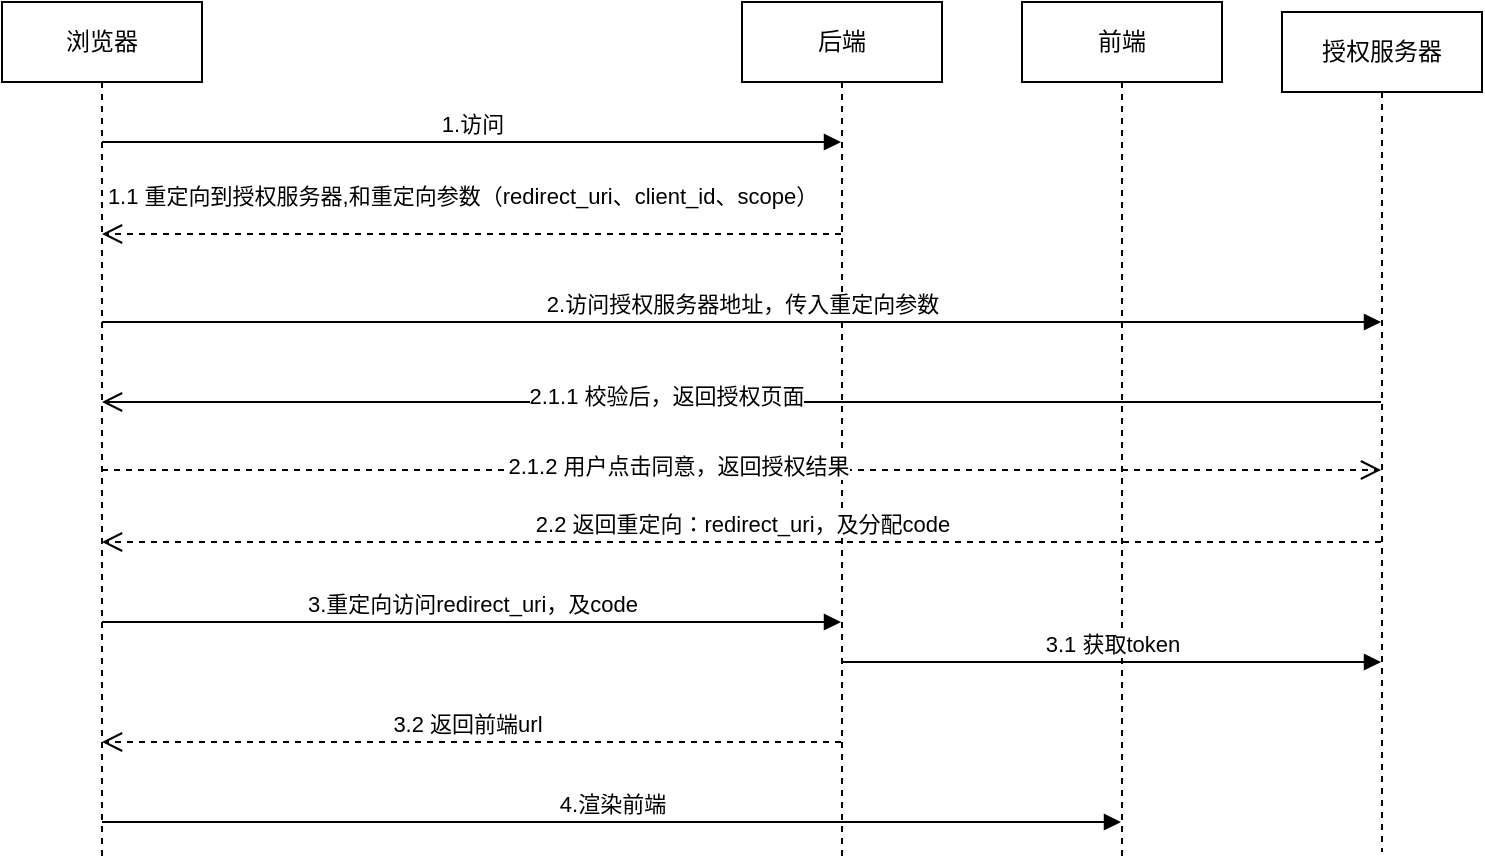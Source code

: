 <mxfile version="22.1.5" type="github">
  <diagram name="第 1 页" id="J6rX1_gXaeuOIBNm7DQL">
    <mxGraphModel dx="1434" dy="758" grid="1" gridSize="10" guides="1" tooltips="1" connect="1" arrows="1" fold="1" page="1" pageScale="1" pageWidth="827" pageHeight="1169" math="0" shadow="0">
      <root>
        <mxCell id="0" />
        <mxCell id="1" parent="0" />
        <mxCell id="2AxaYNsU202TEzl9MDRZ-1" value="前端" style="shape=umlLifeline;perimeter=lifelinePerimeter;whiteSpace=wrap;html=1;container=1;dropTarget=0;collapsible=0;recursiveResize=0;outlineConnect=0;portConstraint=eastwest;newEdgeStyle={&quot;curved&quot;:0,&quot;rounded&quot;:0};" vertex="1" parent="1">
          <mxGeometry x="570" y="190" width="100" height="430" as="geometry" />
        </mxCell>
        <mxCell id="2AxaYNsU202TEzl9MDRZ-3" value="后端" style="shape=umlLifeline;perimeter=lifelinePerimeter;whiteSpace=wrap;html=1;container=1;dropTarget=0;collapsible=0;recursiveResize=0;outlineConnect=0;portConstraint=eastwest;newEdgeStyle={&quot;curved&quot;:0,&quot;rounded&quot;:0};" vertex="1" parent="1">
          <mxGeometry x="430" y="190" width="100" height="430" as="geometry" />
        </mxCell>
        <mxCell id="2AxaYNsU202TEzl9MDRZ-4" value="1.访问" style="html=1;verticalAlign=bottom;endArrow=block;curved=0;rounded=0;" edge="1" parent="1" target="2AxaYNsU202TEzl9MDRZ-3">
          <mxGeometry width="80" relative="1" as="geometry">
            <mxPoint x="110" y="260" as="sourcePoint" />
            <mxPoint x="290" y="260" as="targetPoint" />
          </mxGeometry>
        </mxCell>
        <mxCell id="2AxaYNsU202TEzl9MDRZ-9" value="授权服务器" style="shape=umlLifeline;perimeter=lifelinePerimeter;whiteSpace=wrap;html=1;container=1;dropTarget=0;collapsible=0;recursiveResize=0;outlineConnect=0;portConstraint=eastwest;newEdgeStyle={&quot;curved&quot;:0,&quot;rounded&quot;:0};" vertex="1" parent="1">
          <mxGeometry x="700" y="195" width="100" height="420" as="geometry" />
        </mxCell>
        <mxCell id="2AxaYNsU202TEzl9MDRZ-12" value="浏览器" style="shape=umlLifeline;perimeter=lifelinePerimeter;whiteSpace=wrap;html=1;container=1;dropTarget=0;collapsible=0;recursiveResize=0;outlineConnect=0;portConstraint=eastwest;newEdgeStyle={&quot;curved&quot;:0,&quot;rounded&quot;:0};" vertex="1" parent="1">
          <mxGeometry x="60" y="190" width="100" height="430" as="geometry" />
        </mxCell>
        <mxCell id="2AxaYNsU202TEzl9MDRZ-13" value="1.1 重定向到授权服务器,和重定向参数（redirect_uri、client_id、scope）" style="html=1;verticalAlign=bottom;endArrow=open;dashed=1;endSize=8;curved=0;rounded=0;" edge="1" parent="1">
          <mxGeometry x="0.026" y="-10" relative="1" as="geometry">
            <mxPoint x="479.5" y="306" as="sourcePoint" />
            <mxPoint x="110" y="306" as="targetPoint" />
            <mxPoint as="offset" />
          </mxGeometry>
        </mxCell>
        <mxCell id="2AxaYNsU202TEzl9MDRZ-14" value="2.访问授权服务器地址，传入重定向参数" style="html=1;verticalAlign=bottom;endArrow=block;curved=0;rounded=0;" edge="1" parent="1" target="2AxaYNsU202TEzl9MDRZ-9">
          <mxGeometry width="80" relative="1" as="geometry">
            <mxPoint x="110" y="350" as="sourcePoint" />
            <mxPoint x="190" y="350" as="targetPoint" />
          </mxGeometry>
        </mxCell>
        <mxCell id="2AxaYNsU202TEzl9MDRZ-15" value="" style="html=1;verticalAlign=bottom;endArrow=open;endSize=8;curved=0;rounded=0;" edge="1" parent="1" source="2AxaYNsU202TEzl9MDRZ-9">
          <mxGeometry x="0.036" y="-10" relative="1" as="geometry">
            <mxPoint x="190" y="390" as="sourcePoint" />
            <mxPoint x="110" y="390" as="targetPoint" />
            <mxPoint as="offset" />
          </mxGeometry>
        </mxCell>
        <mxCell id="2AxaYNsU202TEzl9MDRZ-16" value="2.1.1 校验后，返回授权页面" style="edgeLabel;html=1;align=center;verticalAlign=middle;resizable=0;points=[];" vertex="1" connectable="0" parent="2AxaYNsU202TEzl9MDRZ-15">
          <mxGeometry x="0.118" y="-3" relative="1" as="geometry">
            <mxPoint as="offset" />
          </mxGeometry>
        </mxCell>
        <mxCell id="2AxaYNsU202TEzl9MDRZ-17" value="" style="html=1;verticalAlign=bottom;endArrow=open;dashed=1;endSize=8;curved=0;rounded=0;" edge="1" parent="1" target="2AxaYNsU202TEzl9MDRZ-9">
          <mxGeometry x="-0.11" y="14" relative="1" as="geometry">
            <mxPoint x="110" y="424" as="sourcePoint" />
            <mxPoint x="649.5" y="424" as="targetPoint" />
            <mxPoint as="offset" />
          </mxGeometry>
        </mxCell>
        <mxCell id="2AxaYNsU202TEzl9MDRZ-18" value="2.1.2 用户点击同意，返回授权结果" style="edgeLabel;html=1;align=center;verticalAlign=middle;resizable=0;points=[];" vertex="1" connectable="0" parent="2AxaYNsU202TEzl9MDRZ-17">
          <mxGeometry x="-0.099" y="2" relative="1" as="geometry">
            <mxPoint as="offset" />
          </mxGeometry>
        </mxCell>
        <mxCell id="2AxaYNsU202TEzl9MDRZ-19" value="2.2 返回重定向：redirect_uri，及分配code" style="html=1;verticalAlign=bottom;endArrow=open;dashed=1;endSize=8;curved=0;rounded=0;" edge="1" parent="1" source="2AxaYNsU202TEzl9MDRZ-9">
          <mxGeometry relative="1" as="geometry">
            <mxPoint x="190" y="460" as="sourcePoint" />
            <mxPoint x="110" y="460" as="targetPoint" />
          </mxGeometry>
        </mxCell>
        <mxCell id="2AxaYNsU202TEzl9MDRZ-20" value="3.重定向访问redirect_uri，及code" style="html=1;verticalAlign=bottom;endArrow=block;curved=0;rounded=0;" edge="1" parent="1" target="2AxaYNsU202TEzl9MDRZ-3">
          <mxGeometry width="80" relative="1" as="geometry">
            <mxPoint x="110" y="500" as="sourcePoint" />
            <mxPoint x="190" y="500" as="targetPoint" />
          </mxGeometry>
        </mxCell>
        <mxCell id="2AxaYNsU202TEzl9MDRZ-21" value="3.1 获取token" style="html=1;verticalAlign=bottom;endArrow=block;curved=0;rounded=0;" edge="1" parent="1" target="2AxaYNsU202TEzl9MDRZ-9">
          <mxGeometry x="0.002" width="80" relative="1" as="geometry">
            <mxPoint x="480" y="520" as="sourcePoint" />
            <mxPoint x="560" y="520" as="targetPoint" />
            <mxPoint as="offset" />
          </mxGeometry>
        </mxCell>
        <mxCell id="2AxaYNsU202TEzl9MDRZ-22" value="3.2 返回前端url&amp;nbsp;" style="html=1;verticalAlign=bottom;endArrow=open;dashed=1;endSize=8;curved=0;rounded=0;" edge="1" parent="1" source="2AxaYNsU202TEzl9MDRZ-3">
          <mxGeometry relative="1" as="geometry">
            <mxPoint x="190" y="560" as="sourcePoint" />
            <mxPoint x="110" y="560" as="targetPoint" />
          </mxGeometry>
        </mxCell>
        <mxCell id="2AxaYNsU202TEzl9MDRZ-23" value="4.渲染前端" style="html=1;verticalAlign=bottom;endArrow=block;curved=0;rounded=0;" edge="1" parent="1" target="2AxaYNsU202TEzl9MDRZ-1">
          <mxGeometry width="80" relative="1" as="geometry">
            <mxPoint x="110" y="600" as="sourcePoint" />
            <mxPoint x="190" y="600" as="targetPoint" />
          </mxGeometry>
        </mxCell>
      </root>
    </mxGraphModel>
  </diagram>
</mxfile>
